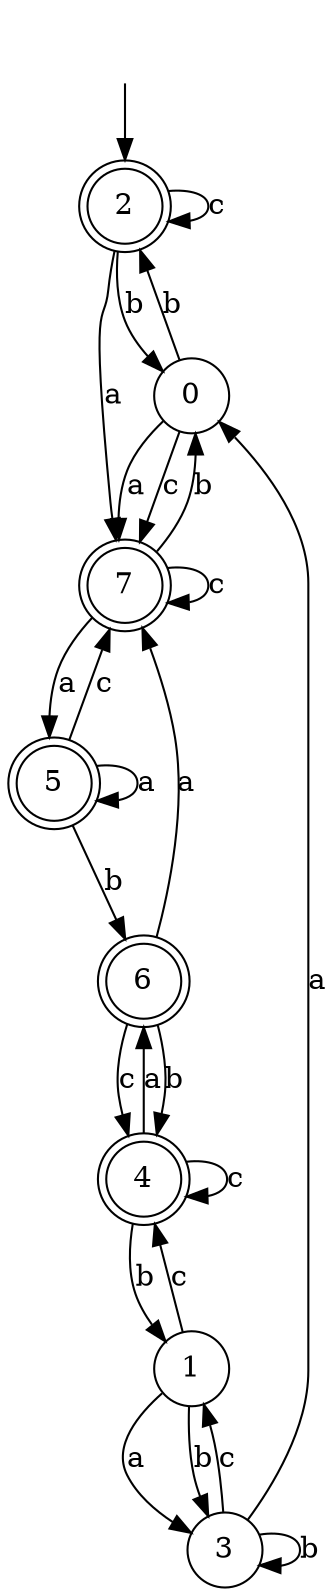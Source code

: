 digraph g {
__start [label=""shape=none]
	2[shape="doublecircle" label="2"]
	0[shape="circle" label="0"]
	1[shape="circle" label="1"]
	3[shape="circle" label="3"]
	4[shape="doublecircle" label="4"]
	5[shape="doublecircle" label="5"]
	6[shape="doublecircle" label="6"]
	7[shape="doublecircle" label="7"]

__start -> 2
	0 -> 7 [label="a"]
	0 -> 2 [label="b"]
	0 -> 7 [label="c"]
	1 -> 3 [label="a"]
	1 -> 3 [label="b"]
	1 -> 4 [label="c"]
	2 -> 7 [label="a"]
	2 -> 0 [label="b"]
	2 -> 2 [label="c"]
	3 -> 0 [label="a"]
	3 -> 3 [label="b"]
	3 -> 1 [label="c"]
	4 -> 6 [label="a"]
	4 -> 1 [label="b"]
	4 -> 4 [label="c"]
	5 -> 5 [label="a"]
	5 -> 6 [label="b"]
	5 -> 7 [label="c"]
	6 -> 7 [label="a"]
	6 -> 4 [label="b"]
	6 -> 4 [label="c"]
	7 -> 5 [label="a"]
	7 -> 0 [label="b"]
	7 -> 7 [label="c"]
}
